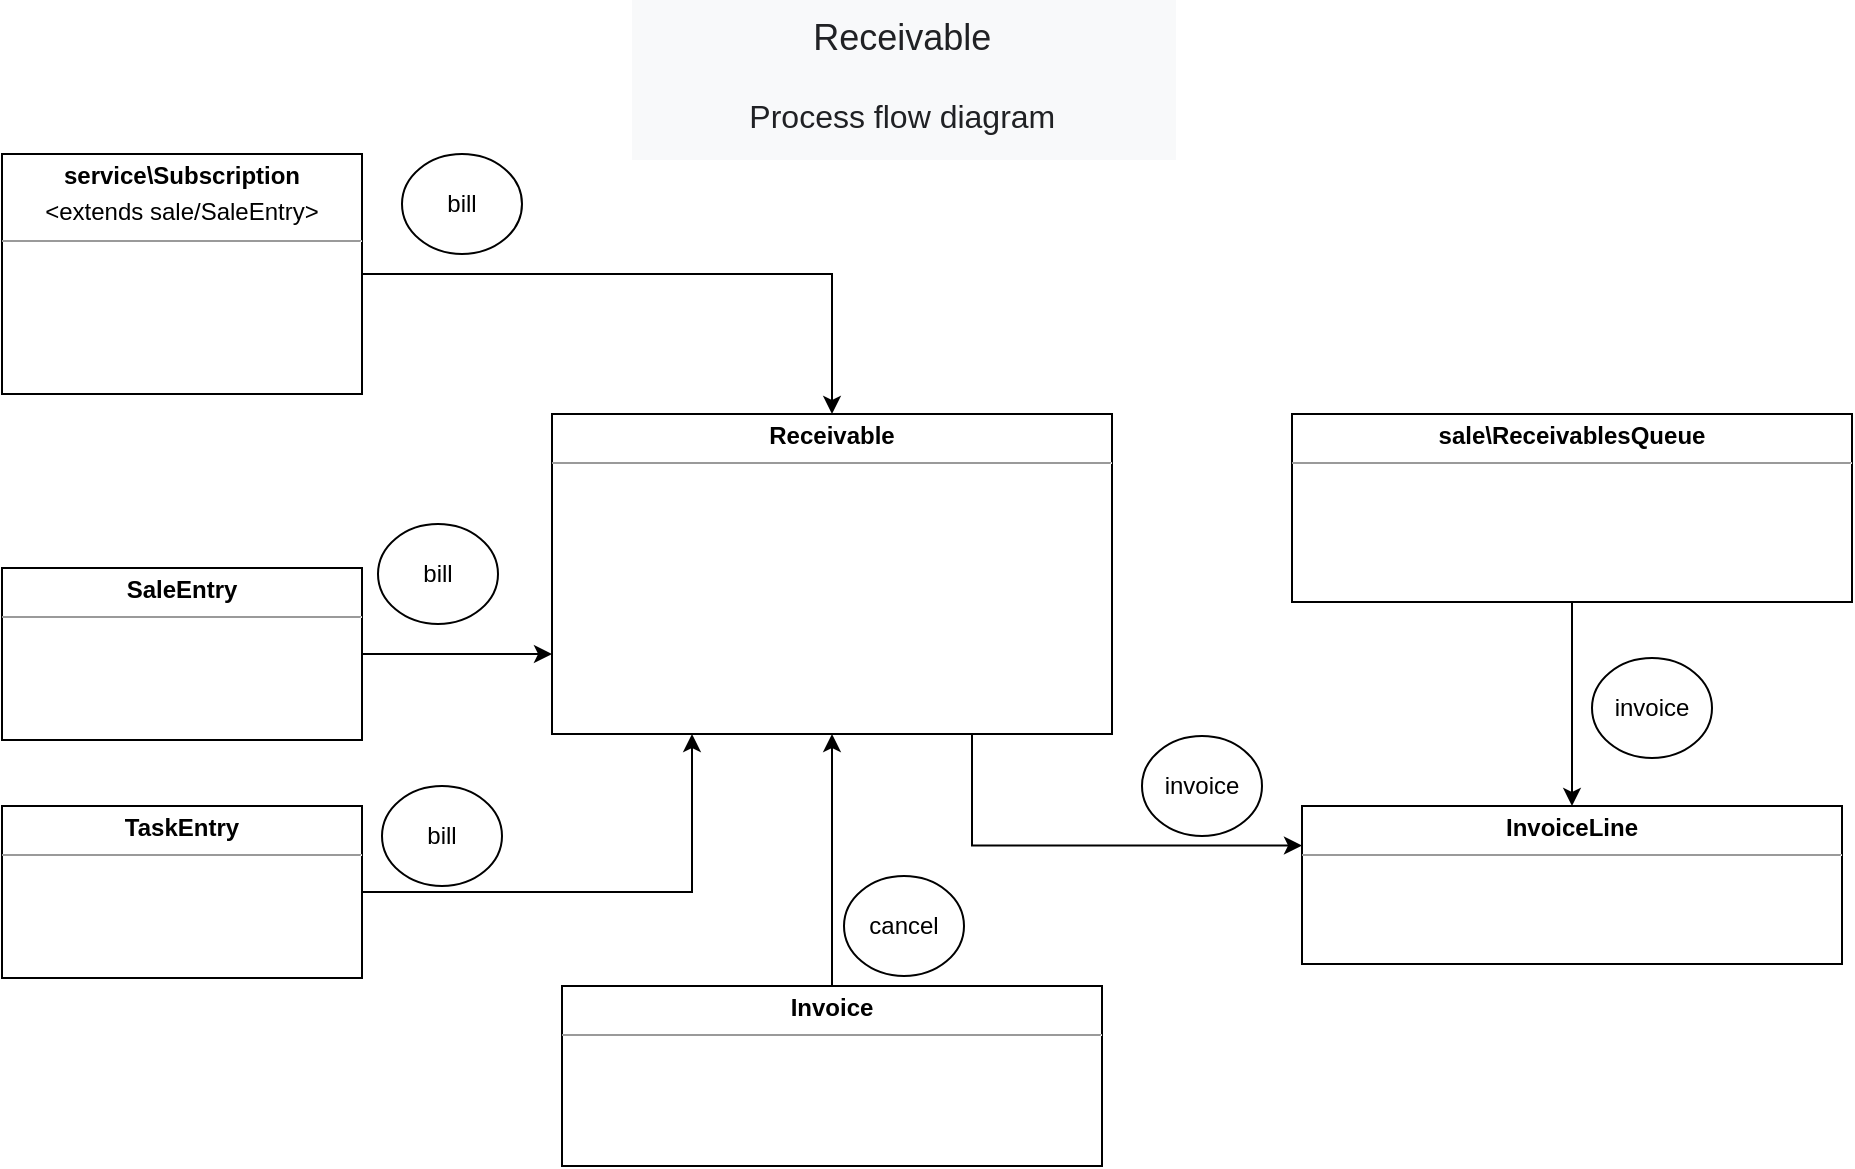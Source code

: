 <mxfile version="21.4.0" type="device">
  <diagram id="Smn4FJ3ih_q8uh07DKwI" name="Page-1">
    <mxGraphModel dx="2120" dy="1069" grid="1" gridSize="10" guides="1" tooltips="1" connect="1" arrows="1" fold="1" page="1" pageScale="1" pageWidth="1169" pageHeight="827" math="0" shadow="0">
      <root>
        <mxCell id="0" />
        <mxCell id="1" parent="0" />
        <mxCell id="vxCJGyAqCESACTkhLU_S-3" value="&lt;p style=&quot;margin: 0px ; margin-top: 4px ; text-align: center&quot;&gt;&lt;b&gt;service\Subscription&lt;/b&gt;&lt;/p&gt;&lt;p style=&quot;margin: 0px ; margin-top: 4px ; text-align: center&quot;&gt;&amp;lt;extends sale/SaleEntry&amp;gt;&lt;br&gt;&lt;/p&gt;&lt;hr size=&quot;1&quot;&gt;&lt;p style=&quot;margin: 0px ; margin-left: 4px&quot;&gt;&lt;br&gt;&lt;/p&gt;" style="verticalAlign=top;align=left;overflow=fill;fontSize=12;fontFamily=Helvetica;html=1;rounded=0;shadow=0;comic=0;labelBackgroundColor=none;strokeWidth=1" parent="1" vertex="1">
          <mxGeometry x="125" y="98" width="180" height="120" as="geometry" />
        </mxCell>
        <mxCell id="eG3F8RyfSeGZ4qKp75w0-2" value="&lt;p style=&quot;margin: 0px ; margin-top: 4px ; text-align: center&quot;&gt;&lt;b&gt;Receivable&lt;/b&gt;&lt;/p&gt;&lt;hr size=&quot;1&quot;&gt;&lt;p style=&quot;margin: 0px ; margin-left: 4px&quot;&gt;&lt;br&gt;&lt;/p&gt;&lt;p style=&quot;margin: 0px 0px 0px 4px;&quot;&gt;&lt;br&gt;&lt;/p&gt;" style="verticalAlign=top;align=left;overflow=fill;fontSize=12;fontFamily=Helvetica;html=1;rounded=0;shadow=0;comic=0;labelBackgroundColor=none;strokeWidth=1" vertex="1" parent="1">
          <mxGeometry x="400" y="228" width="280" height="160" as="geometry" />
        </mxCell>
        <mxCell id="eG3F8RyfSeGZ4qKp75w0-3" value="&lt;p style=&quot;margin: 0px ; margin-top: 4px ; text-align: center&quot;&gt;&lt;b&gt;sale\ReceivablesQueue&lt;/b&gt;&lt;/p&gt;&lt;hr size=&quot;1&quot;&gt;&lt;p style=&quot;margin: 0px ; margin-left: 4px&quot;&gt;&lt;br&gt;&lt;/p&gt;&lt;p style=&quot;margin: 0px 0px 0px 4px;&quot;&gt;&lt;br&gt;&lt;/p&gt;&lt;p style=&quot;margin: 0px 0px 0px 4px;&quot;&gt;&lt;br&gt;&lt;/p&gt;&lt;p style=&quot;margin: 0px 0px 0px 4px;&quot;&gt;&lt;br&gt;&lt;/p&gt;&lt;p style=&quot;margin: 0px 0px 0px 4px;&quot;&gt;&lt;br&gt;&lt;/p&gt;&lt;p style=&quot;margin: 0px 0px 0px 4px;&quot;&gt;&lt;br&gt;&lt;/p&gt;&lt;p style=&quot;margin: 0px 0px 0px 4px;&quot;&gt;&lt;br&gt;&lt;/p&gt;&lt;p style=&quot;margin: 0px 0px 0px 4px;&quot;&gt;&lt;br&gt;&lt;/p&gt;" style="verticalAlign=top;align=left;overflow=fill;fontSize=12;fontFamily=Helvetica;html=1;rounded=0;shadow=0;comic=0;labelBackgroundColor=none;strokeWidth=1" vertex="1" parent="1">
          <mxGeometry x="770" y="228" width="280" height="94" as="geometry" />
        </mxCell>
        <mxCell id="eG3F8RyfSeGZ4qKp75w0-5" value="&lt;p style=&quot;margin: 0px ; margin-top: 4px ; text-align: center&quot;&gt;&lt;b&gt;SaleEntry&lt;/b&gt;&lt;/p&gt;&lt;hr size=&quot;1&quot;&gt;&lt;p style=&quot;margin: 0px ; margin-left: 4px&quot;&gt;&lt;br&gt;&lt;/p&gt;&lt;p style=&quot;border-color: var(--border-color); margin: 0px 0px 0px 4px;&quot;&gt;&lt;span style=&quot;background-color: initial;&quot;&gt;&lt;br&gt;&lt;/span&gt;&lt;/p&gt;&lt;p style=&quot;margin: 0px 0px 0px 4px;&quot;&gt;&lt;br&gt;&lt;/p&gt;&lt;p style=&quot;margin: 0px 0px 0px 4px;&quot;&gt;&lt;br&gt;&lt;/p&gt;&lt;p style=&quot;margin: 0px 0px 0px 4px;&quot;&gt;&lt;br&gt;&lt;/p&gt;&lt;p style=&quot;margin: 0px 0px 0px 4px;&quot;&gt;&lt;br&gt;&lt;/p&gt;&lt;p style=&quot;margin: 0px 0px 0px 4px;&quot;&gt;&lt;br&gt;&lt;/p&gt;" style="verticalAlign=top;align=left;overflow=fill;fontSize=12;fontFamily=Helvetica;html=1;rounded=0;shadow=0;comic=0;labelBackgroundColor=none;strokeWidth=1" vertex="1" parent="1">
          <mxGeometry x="125" y="305" width="180" height="86" as="geometry" />
        </mxCell>
        <mxCell id="eG3F8RyfSeGZ4qKp75w0-11" value="&lt;p style=&quot;margin: 0px ; margin-top: 4px ; text-align: center&quot;&gt;&lt;b&gt;Invoice&lt;/b&gt;&lt;/p&gt;&lt;hr size=&quot;1&quot;&gt;&lt;p style=&quot;margin: 0px ; margin-left: 4px&quot;&gt;&lt;br&gt;&lt;/p&gt;&lt;p style=&quot;margin: 0px 0px 0px 4px&quot;&gt;&lt;br&gt;&lt;/p&gt;&lt;p style=&quot;margin: 0px 0px 0px 4px&quot;&gt;&lt;br&gt;&lt;/p&gt;&lt;p style=&quot;margin: 0px 0px 0px 4px&quot;&gt;&lt;br&gt;&lt;/p&gt;&lt;p style=&quot;margin: 0px 0px 0px 4px&quot;&gt;&lt;br&gt;&lt;/p&gt;" style="verticalAlign=top;align=left;overflow=fill;fontSize=12;fontFamily=Helvetica;html=1;rounded=0;shadow=0;comic=0;labelBackgroundColor=none;strokeWidth=1" vertex="1" parent="1">
          <mxGeometry x="405" y="514" width="270" height="90" as="geometry" />
        </mxCell>
        <mxCell id="eG3F8RyfSeGZ4qKp75w0-12" value="&lt;p style=&quot;margin: 0px ; margin-top: 4px ; text-align: center&quot;&gt;&lt;b&gt;InvoiceLine&lt;/b&gt;&lt;/p&gt;&lt;hr size=&quot;1&quot;&gt;&lt;p style=&quot;margin: 0px ; margin-left: 4px&quot;&gt;&lt;br&gt;&lt;/p&gt;&lt;p style=&quot;margin: 0px 0px 0px 4px;&quot;&gt;&lt;br&gt;&lt;/p&gt;&lt;p style=&quot;margin: 0px 0px 0px 4px;&quot;&gt;&lt;br&gt;&lt;/p&gt;&lt;p style=&quot;margin: 0px 0px 0px 4px;&quot;&gt;&lt;br&gt;&lt;/p&gt;&lt;p style=&quot;margin: 0px 0px 0px 4px;&quot;&gt;&lt;br&gt;&lt;/p&gt;" style="verticalAlign=top;align=left;overflow=fill;fontSize=12;fontFamily=Helvetica;html=1;rounded=0;shadow=0;comic=0;labelBackgroundColor=none;strokeWidth=1" vertex="1" parent="1">
          <mxGeometry x="775" y="424" width="270" height="79" as="geometry" />
        </mxCell>
        <mxCell id="eG3F8RyfSeGZ4qKp75w0-16" value="" style="endArrow=classic;html=1;rounded=0;exitX=1;exitY=0.5;exitDx=0;exitDy=0;entryX=0;entryY=0.75;entryDx=0;entryDy=0;" edge="1" parent="1" source="eG3F8RyfSeGZ4qKp75w0-5" target="eG3F8RyfSeGZ4qKp75w0-2">
          <mxGeometry width="50" height="50" relative="1" as="geometry">
            <mxPoint x="1045" y="498" as="sourcePoint" />
            <mxPoint x="395" y="453" as="targetPoint" />
          </mxGeometry>
        </mxCell>
        <mxCell id="eG3F8RyfSeGZ4qKp75w0-17" value="bill" style="ellipse;whiteSpace=wrap;html=1;" vertex="1" parent="1">
          <mxGeometry x="313" y="283" width="60" height="50" as="geometry" />
        </mxCell>
        <mxCell id="eG3F8RyfSeGZ4qKp75w0-18" value="" style="endArrow=classic;html=1;rounded=0;exitX=1;exitY=0.5;exitDx=0;exitDy=0;entryX=0.5;entryY=0;entryDx=0;entryDy=0;edgeStyle=orthogonalEdgeStyle;" edge="1" parent="1" source="vxCJGyAqCESACTkhLU_S-3" target="eG3F8RyfSeGZ4qKp75w0-2">
          <mxGeometry width="50" height="50" relative="1" as="geometry">
            <mxPoint x="1045" y="498" as="sourcePoint" />
            <mxPoint x="1095" y="448" as="targetPoint" />
          </mxGeometry>
        </mxCell>
        <mxCell id="eG3F8RyfSeGZ4qKp75w0-19" value="bill" style="ellipse;whiteSpace=wrap;html=1;" vertex="1" parent="1">
          <mxGeometry x="325" y="98" width="60" height="50" as="geometry" />
        </mxCell>
        <mxCell id="eG3F8RyfSeGZ4qKp75w0-20" value="" style="endArrow=classic;html=1;rounded=0;exitX=0.75;exitY=1;exitDx=0;exitDy=0;entryX=0;entryY=0.25;entryDx=0;entryDy=0;edgeStyle=orthogonalEdgeStyle;" edge="1" parent="1" source="eG3F8RyfSeGZ4qKp75w0-2" target="eG3F8RyfSeGZ4qKp75w0-12">
          <mxGeometry width="50" height="50" relative="1" as="geometry">
            <mxPoint x="355" y="153" as="sourcePoint" />
            <mxPoint x="545" y="378" as="targetPoint" />
          </mxGeometry>
        </mxCell>
        <mxCell id="eG3F8RyfSeGZ4qKp75w0-21" value="invoice" style="ellipse;whiteSpace=wrap;html=1;" vertex="1" parent="1">
          <mxGeometry x="695" y="389" width="60" height="50" as="geometry" />
        </mxCell>
        <mxCell id="eG3F8RyfSeGZ4qKp75w0-33" value="" style="endArrow=classic;html=1;rounded=0;exitX=0.5;exitY=1;exitDx=0;exitDy=0;entryX=0.5;entryY=0;entryDx=0;entryDy=0;edgeStyle=orthogonalEdgeStyle;" edge="1" parent="1" source="eG3F8RyfSeGZ4qKp75w0-3" target="eG3F8RyfSeGZ4qKp75w0-12">
          <mxGeometry width="50" height="50" relative="1" as="geometry">
            <mxPoint x="550" y="398" as="sourcePoint" />
            <mxPoint x="785" y="437" as="targetPoint" />
          </mxGeometry>
        </mxCell>
        <mxCell id="eG3F8RyfSeGZ4qKp75w0-34" value="invoice" style="ellipse;whiteSpace=wrap;html=1;" vertex="1" parent="1">
          <mxGeometry x="920" y="350" width="60" height="50" as="geometry" />
        </mxCell>
        <mxCell id="eG3F8RyfSeGZ4qKp75w0-35" value="&lt;p style=&quot;margin: 0px ; margin-top: 4px ; text-align: center&quot;&gt;&lt;b&gt;TaskEntry&lt;/b&gt;&lt;/p&gt;&lt;hr size=&quot;1&quot;&gt;&lt;p style=&quot;margin: 0px ; margin-left: 4px&quot;&gt;&lt;br&gt;&lt;/p&gt;&lt;p style=&quot;border-color: var(--border-color); margin: 0px 0px 0px 4px;&quot;&gt;&lt;span style=&quot;background-color: initial;&quot;&gt;&lt;br&gt;&lt;/span&gt;&lt;/p&gt;&lt;p style=&quot;margin: 0px 0px 0px 4px;&quot;&gt;&lt;br&gt;&lt;/p&gt;&lt;p style=&quot;margin: 0px 0px 0px 4px;&quot;&gt;&lt;br&gt;&lt;/p&gt;&lt;p style=&quot;margin: 0px 0px 0px 4px;&quot;&gt;&lt;br&gt;&lt;/p&gt;&lt;p style=&quot;margin: 0px 0px 0px 4px;&quot;&gt;&lt;br&gt;&lt;/p&gt;&lt;p style=&quot;margin: 0px 0px 0px 4px;&quot;&gt;&lt;br&gt;&lt;/p&gt;" style="verticalAlign=top;align=left;overflow=fill;fontSize=12;fontFamily=Helvetica;html=1;rounded=0;shadow=0;comic=0;labelBackgroundColor=none;strokeWidth=1" vertex="1" parent="1">
          <mxGeometry x="125" y="424" width="180" height="86" as="geometry" />
        </mxCell>
        <mxCell id="eG3F8RyfSeGZ4qKp75w0-36" value="" style="endArrow=classic;html=1;rounded=0;exitX=1;exitY=0.5;exitDx=0;exitDy=0;entryX=0.25;entryY=1;entryDx=0;entryDy=0;edgeStyle=orthogonalEdgeStyle;" edge="1" parent="1" source="eG3F8RyfSeGZ4qKp75w0-35" target="eG3F8RyfSeGZ4qKp75w0-2">
          <mxGeometry width="50" height="50" relative="1" as="geometry">
            <mxPoint x="315" y="358" as="sourcePoint" />
            <mxPoint x="410" y="358" as="targetPoint" />
            <Array as="points">
              <mxPoint x="470" y="467" />
            </Array>
          </mxGeometry>
        </mxCell>
        <mxCell id="eG3F8RyfSeGZ4qKp75w0-37" value="bill" style="ellipse;whiteSpace=wrap;html=1;" vertex="1" parent="1">
          <mxGeometry x="315" y="414" width="60" height="50" as="geometry" />
        </mxCell>
        <mxCell id="eG3F8RyfSeGZ4qKp75w0-38" value="" style="endArrow=classic;html=1;rounded=0;exitX=0.5;exitY=0;exitDx=0;exitDy=0;edgeStyle=orthogonalEdgeStyle;entryX=0.5;entryY=1;entryDx=0;entryDy=0;" edge="1" parent="1" source="eG3F8RyfSeGZ4qKp75w0-11" target="eG3F8RyfSeGZ4qKp75w0-2">
          <mxGeometry width="50" height="50" relative="1" as="geometry">
            <mxPoint x="920" y="332" as="sourcePoint" />
            <mxPoint x="505" y="394" as="targetPoint" />
          </mxGeometry>
        </mxCell>
        <mxCell id="eG3F8RyfSeGZ4qKp75w0-39" value="cancel" style="ellipse;whiteSpace=wrap;html=1;" vertex="1" parent="1">
          <mxGeometry x="546" y="459" width="60" height="50" as="geometry" />
        </mxCell>
        <mxCell id="eG3F8RyfSeGZ4qKp75w0-40" value="&lt;pre style=&quot;unicode-bidi: isolate; line-height: 36px; background-color: rgb(248, 249, 250); border: none; padding: 2px 0.14em 2px 0px; position: relative; margin-top: -2px; margin-bottom: -2px; resize: none; font-family: inherit; overflow: hidden; width: 270px; overflow-wrap: break-word; color: rgb(32, 33, 36);&quot; dir=&quot;ltr&quot; id=&quot;tw-target-text&quot; data-placeholder=&quot;Traduction&quot; class=&quot;tw-data-text tw-text-large tw-ta&quot;&gt;&lt;font style=&quot;font-size: 18px;&quot;&gt;Receivable&lt;/font&gt;&lt;/pre&gt;&lt;pre style=&quot;unicode-bidi: isolate; line-height: 36px; background-color: rgb(248, 249, 250); border: none; padding: 2px 0.14em 2px 0px; position: relative; margin-top: -2px; margin-bottom: -2px; resize: none; font-family: inherit; overflow: hidden; width: 270px; overflow-wrap: break-word; color: rgb(32, 33, 36);&quot; dir=&quot;ltr&quot; id=&quot;tw-target-text&quot; data-placeholder=&quot;Traduction&quot; class=&quot;tw-data-text tw-text-large tw-ta&quot;&gt;&lt;font size=&quot;3&quot;&gt;Process flow diagram&lt;/font&gt;&lt;/pre&gt;" style="text;html=1;strokeColor=none;fillColor=none;align=center;verticalAlign=middle;whiteSpace=wrap;rounded=0;" vertex="1" parent="1">
          <mxGeometry x="396" y="30" width="360" height="60" as="geometry" />
        </mxCell>
      </root>
    </mxGraphModel>
  </diagram>
</mxfile>
